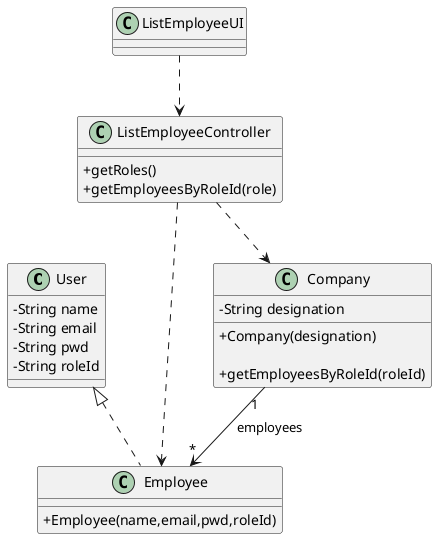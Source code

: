 @startuml
skinparam classAttributeIconSize 0

class User {
  - String name
  - String email
  - String pwd
  - String roleId
}

class Employee {
  +Employee(name,email,pwd,roleId)
}

class Company {
  -String designation
  +Company(designation)

  +getEmployeesByRoleId(roleId)
}

class ListEmployeeController {
  +getRoles()
  +getEmployeesByRoleId(role)
}

class ListEmployeeUI {}

ListEmployeeUI ..> ListEmployeeController
ListEmployeeController ..> Employee
ListEmployeeController ..> Company
Company "1" --> "*" Employee : employees

User <|.. Employee 

@enduml
